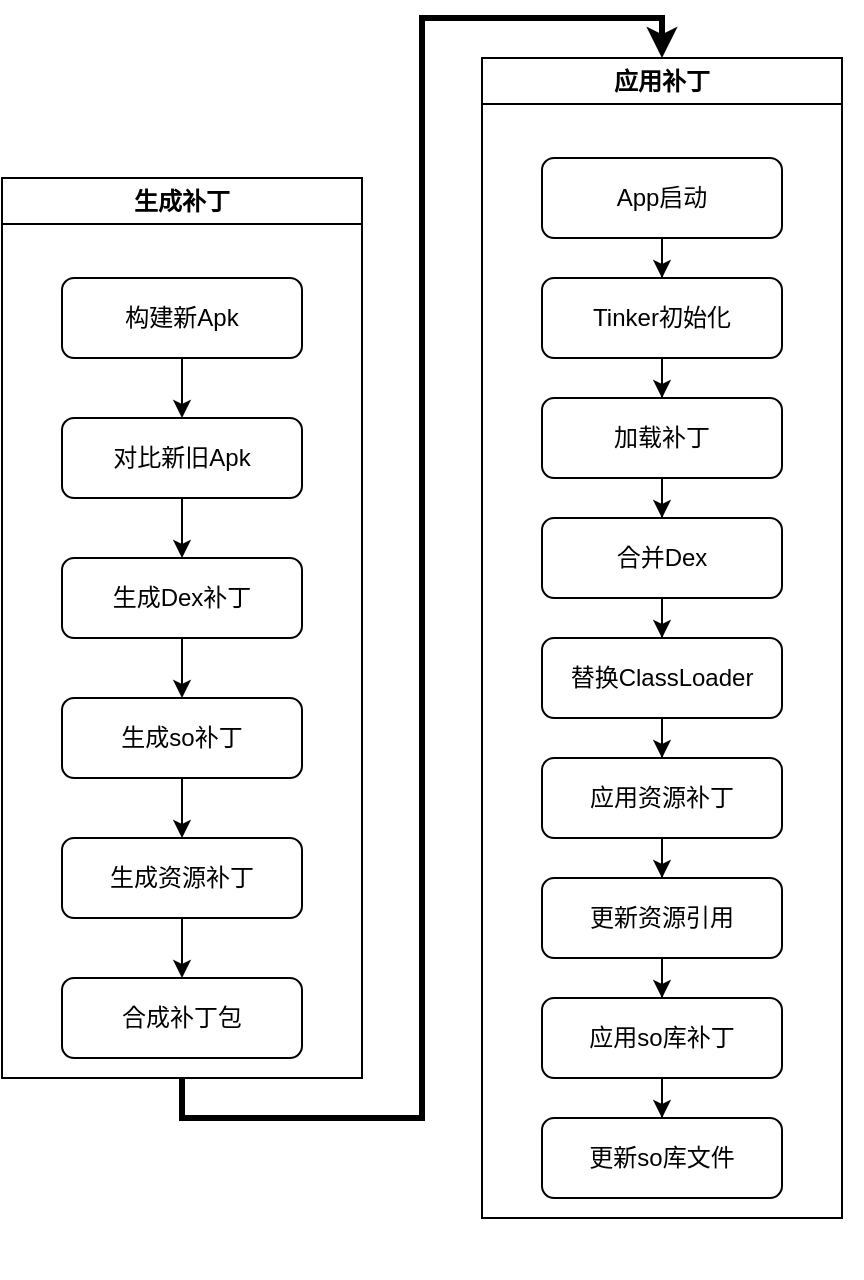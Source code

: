 <mxfile version="24.7.7">
  <diagram name="第 1 页" id="IQ9Vl7TTCOwy3ReOFuCQ">
    <mxGraphModel dx="1242" dy="1954" grid="1" gridSize="10" guides="1" tooltips="1" connect="1" arrows="1" fold="1" page="1" pageScale="1" pageWidth="827" pageHeight="1169" math="0" shadow="0">
      <root>
        <mxCell id="0" />
        <mxCell id="1" parent="0" />
        <mxCell id="WnZRo6pyd_BZn87CbMSf-15" value="" style="group" vertex="1" connectable="0" parent="1">
          <mxGeometry x="50" y="60" width="180" height="450" as="geometry" />
        </mxCell>
        <mxCell id="WnZRo6pyd_BZn87CbMSf-8" value="生成补丁" style="swimlane;whiteSpace=wrap;html=1;" vertex="1" parent="WnZRo6pyd_BZn87CbMSf-15">
          <mxGeometry width="180" height="450" as="geometry" />
        </mxCell>
        <mxCell id="WnZRo6pyd_BZn87CbMSf-9" style="edgeStyle=orthogonalEdgeStyle;rounded=0;orthogonalLoop=1;jettySize=auto;html=1;" edge="1" parent="WnZRo6pyd_BZn87CbMSf-15" source="WnZRo6pyd_BZn87CbMSf-1" target="WnZRo6pyd_BZn87CbMSf-2">
          <mxGeometry relative="1" as="geometry" />
        </mxCell>
        <mxCell id="WnZRo6pyd_BZn87CbMSf-1" value="构建新Apk" style="rounded=1;whiteSpace=wrap;html=1;" vertex="1" parent="WnZRo6pyd_BZn87CbMSf-15">
          <mxGeometry x="30" y="50" width="120" height="40" as="geometry" />
        </mxCell>
        <mxCell id="WnZRo6pyd_BZn87CbMSf-10" style="edgeStyle=orthogonalEdgeStyle;rounded=0;orthogonalLoop=1;jettySize=auto;html=1;" edge="1" parent="WnZRo6pyd_BZn87CbMSf-15" source="WnZRo6pyd_BZn87CbMSf-2" target="WnZRo6pyd_BZn87CbMSf-3">
          <mxGeometry relative="1" as="geometry" />
        </mxCell>
        <mxCell id="WnZRo6pyd_BZn87CbMSf-2" value="对比新旧Apk" style="rounded=1;whiteSpace=wrap;html=1;" vertex="1" parent="WnZRo6pyd_BZn87CbMSf-15">
          <mxGeometry x="30" y="120" width="120" height="40" as="geometry" />
        </mxCell>
        <mxCell id="WnZRo6pyd_BZn87CbMSf-12" style="edgeStyle=orthogonalEdgeStyle;rounded=0;orthogonalLoop=1;jettySize=auto;html=1;" edge="1" parent="WnZRo6pyd_BZn87CbMSf-15" source="WnZRo6pyd_BZn87CbMSf-3" target="WnZRo6pyd_BZn87CbMSf-4">
          <mxGeometry relative="1" as="geometry" />
        </mxCell>
        <mxCell id="WnZRo6pyd_BZn87CbMSf-3" value="生成Dex补丁" style="rounded=1;whiteSpace=wrap;html=1;" vertex="1" parent="WnZRo6pyd_BZn87CbMSf-15">
          <mxGeometry x="30" y="190" width="120" height="40" as="geometry" />
        </mxCell>
        <mxCell id="WnZRo6pyd_BZn87CbMSf-13" style="edgeStyle=orthogonalEdgeStyle;rounded=0;orthogonalLoop=1;jettySize=auto;html=1;" edge="1" parent="WnZRo6pyd_BZn87CbMSf-15" source="WnZRo6pyd_BZn87CbMSf-4" target="WnZRo6pyd_BZn87CbMSf-5">
          <mxGeometry relative="1" as="geometry" />
        </mxCell>
        <mxCell id="WnZRo6pyd_BZn87CbMSf-4" value="生成so补丁" style="rounded=1;whiteSpace=wrap;html=1;" vertex="1" parent="WnZRo6pyd_BZn87CbMSf-15">
          <mxGeometry x="30" y="260" width="120" height="40" as="geometry" />
        </mxCell>
        <mxCell id="WnZRo6pyd_BZn87CbMSf-14" style="edgeStyle=orthogonalEdgeStyle;rounded=0;orthogonalLoop=1;jettySize=auto;html=1;" edge="1" parent="WnZRo6pyd_BZn87CbMSf-15" source="WnZRo6pyd_BZn87CbMSf-5" target="WnZRo6pyd_BZn87CbMSf-6">
          <mxGeometry relative="1" as="geometry" />
        </mxCell>
        <mxCell id="WnZRo6pyd_BZn87CbMSf-5" value="生成资源补丁" style="rounded=1;whiteSpace=wrap;html=1;" vertex="1" parent="WnZRo6pyd_BZn87CbMSf-15">
          <mxGeometry x="30" y="330" width="120" height="40" as="geometry" />
        </mxCell>
        <mxCell id="WnZRo6pyd_BZn87CbMSf-6" value="合成补丁包" style="rounded=1;whiteSpace=wrap;html=1;" vertex="1" parent="WnZRo6pyd_BZn87CbMSf-15">
          <mxGeometry x="30" y="400" width="120" height="40" as="geometry" />
        </mxCell>
        <mxCell id="WnZRo6pyd_BZn87CbMSf-16" value="" style="group" vertex="1" connectable="0" parent="1">
          <mxGeometry x="290" width="190" height="610" as="geometry" />
        </mxCell>
        <mxCell id="WnZRo6pyd_BZn87CbMSf-17" value="应用补丁" style="swimlane;whiteSpace=wrap;html=1;" vertex="1" parent="WnZRo6pyd_BZn87CbMSf-16">
          <mxGeometry width="180" height="580" as="geometry" />
        </mxCell>
        <mxCell id="WnZRo6pyd_BZn87CbMSf-33" style="edgeStyle=orthogonalEdgeStyle;rounded=0;orthogonalLoop=1;jettySize=auto;html=1;" edge="1" parent="WnZRo6pyd_BZn87CbMSf-17" source="WnZRo6pyd_BZn87CbMSf-29" target="WnZRo6pyd_BZn87CbMSf-30">
          <mxGeometry relative="1" as="geometry" />
        </mxCell>
        <mxCell id="WnZRo6pyd_BZn87CbMSf-29" value="更新资源引用" style="rounded=1;whiteSpace=wrap;html=1;" vertex="1" parent="WnZRo6pyd_BZn87CbMSf-17">
          <mxGeometry x="30" y="410" width="120" height="40" as="geometry" />
        </mxCell>
        <mxCell id="WnZRo6pyd_BZn87CbMSf-34" style="edgeStyle=orthogonalEdgeStyle;rounded=0;orthogonalLoop=1;jettySize=auto;html=1;" edge="1" parent="WnZRo6pyd_BZn87CbMSf-17" source="WnZRo6pyd_BZn87CbMSf-30" target="WnZRo6pyd_BZn87CbMSf-31">
          <mxGeometry relative="1" as="geometry" />
        </mxCell>
        <mxCell id="WnZRo6pyd_BZn87CbMSf-30" value="应用so库补丁" style="rounded=1;whiteSpace=wrap;html=1;" vertex="1" parent="WnZRo6pyd_BZn87CbMSf-17">
          <mxGeometry x="30" y="470" width="120" height="40" as="geometry" />
        </mxCell>
        <mxCell id="WnZRo6pyd_BZn87CbMSf-31" value="更新so库文件" style="rounded=1;whiteSpace=wrap;html=1;" vertex="1" parent="WnZRo6pyd_BZn87CbMSf-17">
          <mxGeometry x="30" y="530" width="120" height="40" as="geometry" />
        </mxCell>
        <mxCell id="WnZRo6pyd_BZn87CbMSf-18" style="edgeStyle=orthogonalEdgeStyle;rounded=0;orthogonalLoop=1;jettySize=auto;html=1;" edge="1" parent="WnZRo6pyd_BZn87CbMSf-16" source="WnZRo6pyd_BZn87CbMSf-19" target="WnZRo6pyd_BZn87CbMSf-21">
          <mxGeometry relative="1" as="geometry" />
        </mxCell>
        <mxCell id="WnZRo6pyd_BZn87CbMSf-19" value="App启动" style="rounded=1;whiteSpace=wrap;html=1;" vertex="1" parent="WnZRo6pyd_BZn87CbMSf-16">
          <mxGeometry x="30" y="50" width="120" height="40" as="geometry" />
        </mxCell>
        <mxCell id="WnZRo6pyd_BZn87CbMSf-20" style="edgeStyle=orthogonalEdgeStyle;rounded=0;orthogonalLoop=1;jettySize=auto;html=1;" edge="1" parent="WnZRo6pyd_BZn87CbMSf-16" source="WnZRo6pyd_BZn87CbMSf-21" target="WnZRo6pyd_BZn87CbMSf-23">
          <mxGeometry relative="1" as="geometry" />
        </mxCell>
        <mxCell id="WnZRo6pyd_BZn87CbMSf-21" value="Tinker初始化" style="rounded=1;whiteSpace=wrap;html=1;" vertex="1" parent="WnZRo6pyd_BZn87CbMSf-16">
          <mxGeometry x="30" y="110" width="120" height="40" as="geometry" />
        </mxCell>
        <mxCell id="WnZRo6pyd_BZn87CbMSf-22" style="edgeStyle=orthogonalEdgeStyle;rounded=0;orthogonalLoop=1;jettySize=auto;html=1;" edge="1" parent="WnZRo6pyd_BZn87CbMSf-16" source="WnZRo6pyd_BZn87CbMSf-23" target="WnZRo6pyd_BZn87CbMSf-25">
          <mxGeometry relative="1" as="geometry" />
        </mxCell>
        <mxCell id="WnZRo6pyd_BZn87CbMSf-23" value="加载补丁" style="rounded=1;whiteSpace=wrap;html=1;" vertex="1" parent="WnZRo6pyd_BZn87CbMSf-16">
          <mxGeometry x="30" y="170" width="120" height="40" as="geometry" />
        </mxCell>
        <mxCell id="WnZRo6pyd_BZn87CbMSf-24" style="edgeStyle=orthogonalEdgeStyle;rounded=0;orthogonalLoop=1;jettySize=auto;html=1;" edge="1" parent="WnZRo6pyd_BZn87CbMSf-16" source="WnZRo6pyd_BZn87CbMSf-25" target="WnZRo6pyd_BZn87CbMSf-27">
          <mxGeometry relative="1" as="geometry" />
        </mxCell>
        <mxCell id="WnZRo6pyd_BZn87CbMSf-25" value="合并Dex" style="rounded=1;whiteSpace=wrap;html=1;" vertex="1" parent="WnZRo6pyd_BZn87CbMSf-16">
          <mxGeometry x="30" y="230" width="120" height="40" as="geometry" />
        </mxCell>
        <mxCell id="WnZRo6pyd_BZn87CbMSf-26" style="edgeStyle=orthogonalEdgeStyle;rounded=0;orthogonalLoop=1;jettySize=auto;html=1;" edge="1" parent="WnZRo6pyd_BZn87CbMSf-16" source="WnZRo6pyd_BZn87CbMSf-27" target="WnZRo6pyd_BZn87CbMSf-28">
          <mxGeometry relative="1" as="geometry" />
        </mxCell>
        <mxCell id="WnZRo6pyd_BZn87CbMSf-27" value="替换ClassLoader" style="rounded=1;whiteSpace=wrap;html=1;" vertex="1" parent="WnZRo6pyd_BZn87CbMSf-16">
          <mxGeometry x="30" y="290" width="120" height="40" as="geometry" />
        </mxCell>
        <mxCell id="WnZRo6pyd_BZn87CbMSf-32" style="edgeStyle=orthogonalEdgeStyle;rounded=0;orthogonalLoop=1;jettySize=auto;html=1;" edge="1" parent="WnZRo6pyd_BZn87CbMSf-16" source="WnZRo6pyd_BZn87CbMSf-28" target="WnZRo6pyd_BZn87CbMSf-29">
          <mxGeometry relative="1" as="geometry" />
        </mxCell>
        <mxCell id="WnZRo6pyd_BZn87CbMSf-28" value="应用资源补丁" style="rounded=1;whiteSpace=wrap;html=1;" vertex="1" parent="WnZRo6pyd_BZn87CbMSf-16">
          <mxGeometry x="30" y="350" width="120" height="40" as="geometry" />
        </mxCell>
        <mxCell id="WnZRo6pyd_BZn87CbMSf-36" style="edgeStyle=orthogonalEdgeStyle;rounded=0;orthogonalLoop=1;jettySize=auto;html=1;entryX=0.5;entryY=0;entryDx=0;entryDy=0;exitX=0.5;exitY=1;exitDx=0;exitDy=0;strokeWidth=3;" edge="1" parent="1" source="WnZRo6pyd_BZn87CbMSf-8" target="WnZRo6pyd_BZn87CbMSf-17">
          <mxGeometry relative="1" as="geometry" />
        </mxCell>
      </root>
    </mxGraphModel>
  </diagram>
</mxfile>
